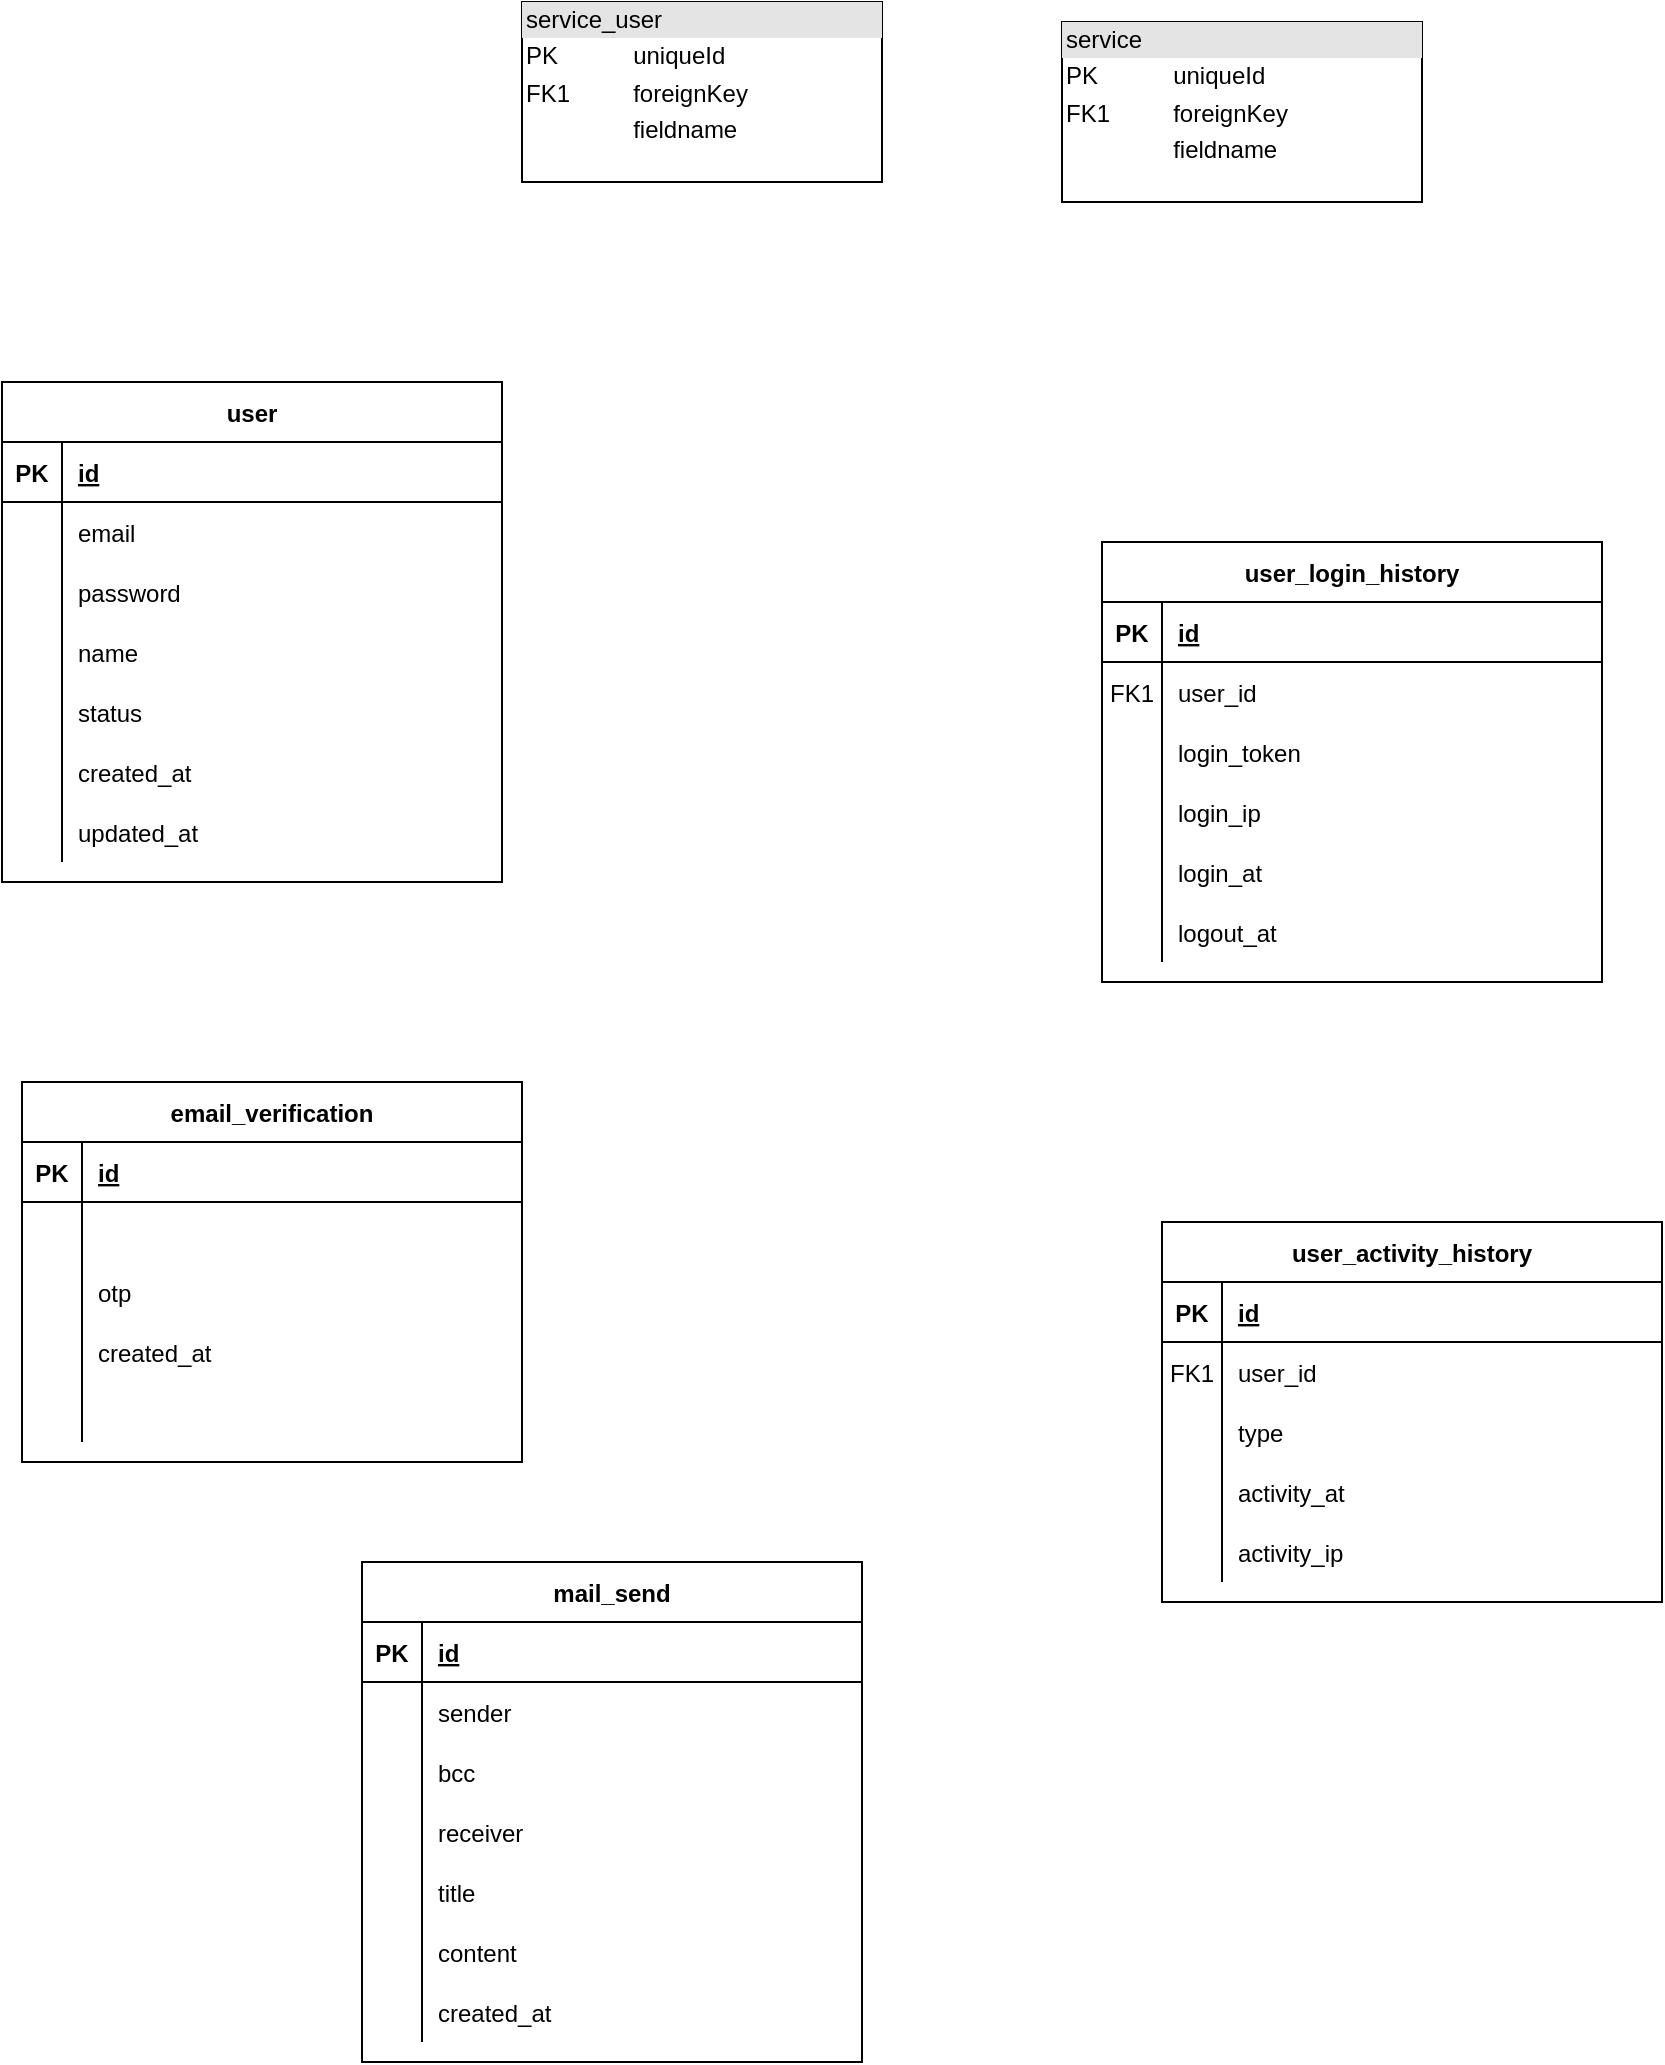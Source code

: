 <mxfile version="22.0.0" type="github">
  <diagram id="C5RBs43oDa-KdzZeNtuy" name="Page-1">
    <mxGraphModel dx="1907" dy="728" grid="1" gridSize="10" guides="1" tooltips="1" connect="1" arrows="1" fold="1" page="1" pageScale="1" pageWidth="827" pageHeight="1169" math="0" shadow="0">
      <root>
        <mxCell id="WIyWlLk6GJQsqaUBKTNV-0" />
        <mxCell id="WIyWlLk6GJQsqaUBKTNV-1" parent="WIyWlLk6GJQsqaUBKTNV-0" />
        <mxCell id="mwSjmwgrfJCPXMhgcnQE-2" value="&lt;div style=&quot;box-sizing:border-box;width:100%;background:#e4e4e4;padding:2px;&quot;&gt;service&lt;/div&gt;&lt;table style=&quot;width:100%;font-size:1em;&quot; cellpadding=&quot;2&quot; cellspacing=&quot;0&quot;&gt;&lt;tbody&gt;&lt;tr&gt;&lt;td&gt;PK&lt;/td&gt;&lt;td&gt;uniqueId&lt;/td&gt;&lt;/tr&gt;&lt;tr&gt;&lt;td&gt;FK1&lt;/td&gt;&lt;td&gt;foreignKey&lt;/td&gt;&lt;/tr&gt;&lt;tr&gt;&lt;td&gt;&lt;/td&gt;&lt;td&gt;fieldname&lt;/td&gt;&lt;/tr&gt;&lt;/tbody&gt;&lt;/table&gt;" style="verticalAlign=top;align=left;overflow=fill;html=1;whiteSpace=wrap;" vertex="1" parent="WIyWlLk6GJQsqaUBKTNV-1">
          <mxGeometry x="330" y="270" width="180" height="90" as="geometry" />
        </mxCell>
        <mxCell id="mwSjmwgrfJCPXMhgcnQE-3" value="&lt;div style=&quot;box-sizing:border-box;width:100%;background:#e4e4e4;padding:2px;&quot;&gt;service_user&lt;/div&gt;&lt;table style=&quot;width:100%;font-size:1em;&quot; cellpadding=&quot;2&quot; cellspacing=&quot;0&quot;&gt;&lt;tbody&gt;&lt;tr&gt;&lt;td&gt;PK&lt;/td&gt;&lt;td&gt;uniqueId&lt;/td&gt;&lt;/tr&gt;&lt;tr&gt;&lt;td&gt;FK1&lt;/td&gt;&lt;td&gt;foreignKey&lt;/td&gt;&lt;/tr&gt;&lt;tr&gt;&lt;td&gt;&lt;/td&gt;&lt;td&gt;fieldname&lt;/td&gt;&lt;/tr&gt;&lt;/tbody&gt;&lt;/table&gt;" style="verticalAlign=top;align=left;overflow=fill;html=1;whiteSpace=wrap;" vertex="1" parent="WIyWlLk6GJQsqaUBKTNV-1">
          <mxGeometry x="60" y="260" width="180" height="90" as="geometry" />
        </mxCell>
        <mxCell id="mwSjmwgrfJCPXMhgcnQE-69" value="user_login_history" style="shape=table;startSize=30;container=1;collapsible=1;childLayout=tableLayout;fixedRows=1;rowLines=0;fontStyle=1;align=center;resizeLast=1;" vertex="1" parent="WIyWlLk6GJQsqaUBKTNV-1">
          <mxGeometry x="350" y="530" width="250" height="220" as="geometry" />
        </mxCell>
        <mxCell id="mwSjmwgrfJCPXMhgcnQE-70" value="" style="shape=partialRectangle;collapsible=0;dropTarget=0;pointerEvents=0;fillColor=none;points=[[0,0.5],[1,0.5]];portConstraint=eastwest;top=0;left=0;right=0;bottom=1;" vertex="1" parent="mwSjmwgrfJCPXMhgcnQE-69">
          <mxGeometry y="30" width="250" height="30" as="geometry" />
        </mxCell>
        <mxCell id="mwSjmwgrfJCPXMhgcnQE-71" value="PK" style="shape=partialRectangle;overflow=hidden;connectable=0;fillColor=none;top=0;left=0;bottom=0;right=0;fontStyle=1;" vertex="1" parent="mwSjmwgrfJCPXMhgcnQE-70">
          <mxGeometry width="30" height="30" as="geometry">
            <mxRectangle width="30" height="30" as="alternateBounds" />
          </mxGeometry>
        </mxCell>
        <mxCell id="mwSjmwgrfJCPXMhgcnQE-72" value="id" style="shape=partialRectangle;overflow=hidden;connectable=0;fillColor=none;top=0;left=0;bottom=0;right=0;align=left;spacingLeft=6;fontStyle=5;" vertex="1" parent="mwSjmwgrfJCPXMhgcnQE-70">
          <mxGeometry x="30" width="220" height="30" as="geometry">
            <mxRectangle width="220" height="30" as="alternateBounds" />
          </mxGeometry>
        </mxCell>
        <mxCell id="mwSjmwgrfJCPXMhgcnQE-73" value="" style="shape=partialRectangle;collapsible=0;dropTarget=0;pointerEvents=0;fillColor=none;points=[[0,0.5],[1,0.5]];portConstraint=eastwest;top=0;left=0;right=0;bottom=0;" vertex="1" parent="mwSjmwgrfJCPXMhgcnQE-69">
          <mxGeometry y="60" width="250" height="30" as="geometry" />
        </mxCell>
        <mxCell id="mwSjmwgrfJCPXMhgcnQE-74" value="FK1" style="shape=partialRectangle;overflow=hidden;connectable=0;fillColor=none;top=0;left=0;bottom=0;right=0;" vertex="1" parent="mwSjmwgrfJCPXMhgcnQE-73">
          <mxGeometry width="30" height="30" as="geometry">
            <mxRectangle width="30" height="30" as="alternateBounds" />
          </mxGeometry>
        </mxCell>
        <mxCell id="mwSjmwgrfJCPXMhgcnQE-75" value="user_id" style="shape=partialRectangle;overflow=hidden;connectable=0;fillColor=none;top=0;left=0;bottom=0;right=0;align=left;spacingLeft=6;" vertex="1" parent="mwSjmwgrfJCPXMhgcnQE-73">
          <mxGeometry x="30" width="220" height="30" as="geometry">
            <mxRectangle width="220" height="30" as="alternateBounds" />
          </mxGeometry>
        </mxCell>
        <mxCell id="mwSjmwgrfJCPXMhgcnQE-76" value="" style="shape=partialRectangle;collapsible=0;dropTarget=0;pointerEvents=0;fillColor=none;points=[[0,0.5],[1,0.5]];portConstraint=eastwest;top=0;left=0;right=0;bottom=0;" vertex="1" parent="mwSjmwgrfJCPXMhgcnQE-69">
          <mxGeometry y="90" width="250" height="30" as="geometry" />
        </mxCell>
        <mxCell id="mwSjmwgrfJCPXMhgcnQE-77" value="" style="shape=partialRectangle;overflow=hidden;connectable=0;fillColor=none;top=0;left=0;bottom=0;right=0;" vertex="1" parent="mwSjmwgrfJCPXMhgcnQE-76">
          <mxGeometry width="30" height="30" as="geometry">
            <mxRectangle width="30" height="30" as="alternateBounds" />
          </mxGeometry>
        </mxCell>
        <mxCell id="mwSjmwgrfJCPXMhgcnQE-78" value="login_token" style="shape=partialRectangle;overflow=hidden;connectable=0;fillColor=none;top=0;left=0;bottom=0;right=0;align=left;spacingLeft=6;" vertex="1" parent="mwSjmwgrfJCPXMhgcnQE-76">
          <mxGeometry x="30" width="220" height="30" as="geometry">
            <mxRectangle width="220" height="30" as="alternateBounds" />
          </mxGeometry>
        </mxCell>
        <mxCell id="mwSjmwgrfJCPXMhgcnQE-128" value="" style="shape=partialRectangle;collapsible=0;dropTarget=0;pointerEvents=0;fillColor=none;points=[[0,0.5],[1,0.5]];portConstraint=eastwest;top=0;left=0;right=0;bottom=0;" vertex="1" parent="mwSjmwgrfJCPXMhgcnQE-69">
          <mxGeometry y="120" width="250" height="30" as="geometry" />
        </mxCell>
        <mxCell id="mwSjmwgrfJCPXMhgcnQE-129" value="" style="shape=partialRectangle;overflow=hidden;connectable=0;fillColor=none;top=0;left=0;bottom=0;right=0;" vertex="1" parent="mwSjmwgrfJCPXMhgcnQE-128">
          <mxGeometry width="30" height="30" as="geometry">
            <mxRectangle width="30" height="30" as="alternateBounds" />
          </mxGeometry>
        </mxCell>
        <mxCell id="mwSjmwgrfJCPXMhgcnQE-130" value="login_ip" style="shape=partialRectangle;overflow=hidden;connectable=0;fillColor=none;top=0;left=0;bottom=0;right=0;align=left;spacingLeft=6;" vertex="1" parent="mwSjmwgrfJCPXMhgcnQE-128">
          <mxGeometry x="30" width="220" height="30" as="geometry">
            <mxRectangle width="220" height="30" as="alternateBounds" />
          </mxGeometry>
        </mxCell>
        <mxCell id="mwSjmwgrfJCPXMhgcnQE-134" value="" style="shape=partialRectangle;collapsible=0;dropTarget=0;pointerEvents=0;fillColor=none;points=[[0,0.5],[1,0.5]];portConstraint=eastwest;top=0;left=0;right=0;bottom=0;" vertex="1" parent="mwSjmwgrfJCPXMhgcnQE-69">
          <mxGeometry y="150" width="250" height="30" as="geometry" />
        </mxCell>
        <mxCell id="mwSjmwgrfJCPXMhgcnQE-135" value="" style="shape=partialRectangle;overflow=hidden;connectable=0;fillColor=none;top=0;left=0;bottom=0;right=0;" vertex="1" parent="mwSjmwgrfJCPXMhgcnQE-134">
          <mxGeometry width="30" height="30" as="geometry">
            <mxRectangle width="30" height="30" as="alternateBounds" />
          </mxGeometry>
        </mxCell>
        <mxCell id="mwSjmwgrfJCPXMhgcnQE-136" value="login_at" style="shape=partialRectangle;overflow=hidden;connectable=0;fillColor=none;top=0;left=0;bottom=0;right=0;align=left;spacingLeft=6;" vertex="1" parent="mwSjmwgrfJCPXMhgcnQE-134">
          <mxGeometry x="30" width="220" height="30" as="geometry">
            <mxRectangle width="220" height="30" as="alternateBounds" />
          </mxGeometry>
        </mxCell>
        <mxCell id="mwSjmwgrfJCPXMhgcnQE-137" value="" style="shape=partialRectangle;collapsible=0;dropTarget=0;pointerEvents=0;fillColor=none;points=[[0,0.5],[1,0.5]];portConstraint=eastwest;top=0;left=0;right=0;bottom=0;" vertex="1" parent="mwSjmwgrfJCPXMhgcnQE-69">
          <mxGeometry y="180" width="250" height="30" as="geometry" />
        </mxCell>
        <mxCell id="mwSjmwgrfJCPXMhgcnQE-138" value="" style="shape=partialRectangle;overflow=hidden;connectable=0;fillColor=none;top=0;left=0;bottom=0;right=0;" vertex="1" parent="mwSjmwgrfJCPXMhgcnQE-137">
          <mxGeometry width="30" height="30" as="geometry">
            <mxRectangle width="30" height="30" as="alternateBounds" />
          </mxGeometry>
        </mxCell>
        <mxCell id="mwSjmwgrfJCPXMhgcnQE-139" value="logout_at" style="shape=partialRectangle;overflow=hidden;connectable=0;fillColor=none;top=0;left=0;bottom=0;right=0;align=left;spacingLeft=6;" vertex="1" parent="mwSjmwgrfJCPXMhgcnQE-137">
          <mxGeometry x="30" width="220" height="30" as="geometry">
            <mxRectangle width="220" height="30" as="alternateBounds" />
          </mxGeometry>
        </mxCell>
        <mxCell id="mwSjmwgrfJCPXMhgcnQE-79" value="user_activity_history" style="shape=table;startSize=30;container=1;collapsible=1;childLayout=tableLayout;fixedRows=1;rowLines=0;fontStyle=1;align=center;resizeLast=1;" vertex="1" parent="WIyWlLk6GJQsqaUBKTNV-1">
          <mxGeometry x="380" y="870" width="250" height="190" as="geometry" />
        </mxCell>
        <mxCell id="mwSjmwgrfJCPXMhgcnQE-80" value="" style="shape=partialRectangle;collapsible=0;dropTarget=0;pointerEvents=0;fillColor=none;points=[[0,0.5],[1,0.5]];portConstraint=eastwest;top=0;left=0;right=0;bottom=1;" vertex="1" parent="mwSjmwgrfJCPXMhgcnQE-79">
          <mxGeometry y="30" width="250" height="30" as="geometry" />
        </mxCell>
        <mxCell id="mwSjmwgrfJCPXMhgcnQE-81" value="PK" style="shape=partialRectangle;overflow=hidden;connectable=0;fillColor=none;top=0;left=0;bottom=0;right=0;fontStyle=1;" vertex="1" parent="mwSjmwgrfJCPXMhgcnQE-80">
          <mxGeometry width="30" height="30" as="geometry">
            <mxRectangle width="30" height="30" as="alternateBounds" />
          </mxGeometry>
        </mxCell>
        <mxCell id="mwSjmwgrfJCPXMhgcnQE-82" value="id" style="shape=partialRectangle;overflow=hidden;connectable=0;fillColor=none;top=0;left=0;bottom=0;right=0;align=left;spacingLeft=6;fontStyle=5;" vertex="1" parent="mwSjmwgrfJCPXMhgcnQE-80">
          <mxGeometry x="30" width="220" height="30" as="geometry">
            <mxRectangle width="220" height="30" as="alternateBounds" />
          </mxGeometry>
        </mxCell>
        <mxCell id="mwSjmwgrfJCPXMhgcnQE-83" value="" style="shape=partialRectangle;collapsible=0;dropTarget=0;pointerEvents=0;fillColor=none;points=[[0,0.5],[1,0.5]];portConstraint=eastwest;top=0;left=0;right=0;bottom=0;" vertex="1" parent="mwSjmwgrfJCPXMhgcnQE-79">
          <mxGeometry y="60" width="250" height="30" as="geometry" />
        </mxCell>
        <mxCell id="mwSjmwgrfJCPXMhgcnQE-84" value="FK1" style="shape=partialRectangle;overflow=hidden;connectable=0;fillColor=none;top=0;left=0;bottom=0;right=0;" vertex="1" parent="mwSjmwgrfJCPXMhgcnQE-83">
          <mxGeometry width="30" height="30" as="geometry">
            <mxRectangle width="30" height="30" as="alternateBounds" />
          </mxGeometry>
        </mxCell>
        <mxCell id="mwSjmwgrfJCPXMhgcnQE-85" value="user_id" style="shape=partialRectangle;overflow=hidden;connectable=0;fillColor=none;top=0;left=0;bottom=0;right=0;align=left;spacingLeft=6;" vertex="1" parent="mwSjmwgrfJCPXMhgcnQE-83">
          <mxGeometry x="30" width="220" height="30" as="geometry">
            <mxRectangle width="220" height="30" as="alternateBounds" />
          </mxGeometry>
        </mxCell>
        <mxCell id="mwSjmwgrfJCPXMhgcnQE-86" value="" style="shape=partialRectangle;collapsible=0;dropTarget=0;pointerEvents=0;fillColor=none;points=[[0,0.5],[1,0.5]];portConstraint=eastwest;top=0;left=0;right=0;bottom=0;" vertex="1" parent="mwSjmwgrfJCPXMhgcnQE-79">
          <mxGeometry y="90" width="250" height="30" as="geometry" />
        </mxCell>
        <mxCell id="mwSjmwgrfJCPXMhgcnQE-87" value="" style="shape=partialRectangle;overflow=hidden;connectable=0;fillColor=none;top=0;left=0;bottom=0;right=0;" vertex="1" parent="mwSjmwgrfJCPXMhgcnQE-86">
          <mxGeometry width="30" height="30" as="geometry">
            <mxRectangle width="30" height="30" as="alternateBounds" />
          </mxGeometry>
        </mxCell>
        <mxCell id="mwSjmwgrfJCPXMhgcnQE-88" value="type" style="shape=partialRectangle;overflow=hidden;connectable=0;fillColor=none;top=0;left=0;bottom=0;right=0;align=left;spacingLeft=6;" vertex="1" parent="mwSjmwgrfJCPXMhgcnQE-86">
          <mxGeometry x="30" width="220" height="30" as="geometry">
            <mxRectangle width="220" height="30" as="alternateBounds" />
          </mxGeometry>
        </mxCell>
        <mxCell id="mwSjmwgrfJCPXMhgcnQE-140" value="" style="shape=partialRectangle;collapsible=0;dropTarget=0;pointerEvents=0;fillColor=none;points=[[0,0.5],[1,0.5]];portConstraint=eastwest;top=0;left=0;right=0;bottom=0;" vertex="1" parent="mwSjmwgrfJCPXMhgcnQE-79">
          <mxGeometry y="120" width="250" height="30" as="geometry" />
        </mxCell>
        <mxCell id="mwSjmwgrfJCPXMhgcnQE-141" value="" style="shape=partialRectangle;overflow=hidden;connectable=0;fillColor=none;top=0;left=0;bottom=0;right=0;" vertex="1" parent="mwSjmwgrfJCPXMhgcnQE-140">
          <mxGeometry width="30" height="30" as="geometry">
            <mxRectangle width="30" height="30" as="alternateBounds" />
          </mxGeometry>
        </mxCell>
        <mxCell id="mwSjmwgrfJCPXMhgcnQE-142" value="activity_at" style="shape=partialRectangle;overflow=hidden;connectable=0;fillColor=none;top=0;left=0;bottom=0;right=0;align=left;spacingLeft=6;" vertex="1" parent="mwSjmwgrfJCPXMhgcnQE-140">
          <mxGeometry x="30" width="220" height="30" as="geometry">
            <mxRectangle width="220" height="30" as="alternateBounds" />
          </mxGeometry>
        </mxCell>
        <mxCell id="mwSjmwgrfJCPXMhgcnQE-143" value="" style="shape=partialRectangle;collapsible=0;dropTarget=0;pointerEvents=0;fillColor=none;points=[[0,0.5],[1,0.5]];portConstraint=eastwest;top=0;left=0;right=0;bottom=0;" vertex="1" parent="mwSjmwgrfJCPXMhgcnQE-79">
          <mxGeometry y="150" width="250" height="30" as="geometry" />
        </mxCell>
        <mxCell id="mwSjmwgrfJCPXMhgcnQE-144" value="" style="shape=partialRectangle;overflow=hidden;connectable=0;fillColor=none;top=0;left=0;bottom=0;right=0;" vertex="1" parent="mwSjmwgrfJCPXMhgcnQE-143">
          <mxGeometry width="30" height="30" as="geometry">
            <mxRectangle width="30" height="30" as="alternateBounds" />
          </mxGeometry>
        </mxCell>
        <mxCell id="mwSjmwgrfJCPXMhgcnQE-145" value="activity_ip" style="shape=partialRectangle;overflow=hidden;connectable=0;fillColor=none;top=0;left=0;bottom=0;right=0;align=left;spacingLeft=6;" vertex="1" parent="mwSjmwgrfJCPXMhgcnQE-143">
          <mxGeometry x="30" width="220" height="30" as="geometry">
            <mxRectangle width="220" height="30" as="alternateBounds" />
          </mxGeometry>
        </mxCell>
        <mxCell id="mwSjmwgrfJCPXMhgcnQE-89" value="user" style="shape=table;startSize=30;container=1;collapsible=1;childLayout=tableLayout;fixedRows=1;rowLines=0;fontStyle=1;align=center;resizeLast=1;" vertex="1" parent="WIyWlLk6GJQsqaUBKTNV-1">
          <mxGeometry x="-200" y="450" width="250" height="250" as="geometry" />
        </mxCell>
        <mxCell id="mwSjmwgrfJCPXMhgcnQE-90" value="" style="shape=partialRectangle;collapsible=0;dropTarget=0;pointerEvents=0;fillColor=none;points=[[0,0.5],[1,0.5]];portConstraint=eastwest;top=0;left=0;right=0;bottom=1;" vertex="1" parent="mwSjmwgrfJCPXMhgcnQE-89">
          <mxGeometry y="30" width="250" height="30" as="geometry" />
        </mxCell>
        <mxCell id="mwSjmwgrfJCPXMhgcnQE-91" value="PK" style="shape=partialRectangle;overflow=hidden;connectable=0;fillColor=none;top=0;left=0;bottom=0;right=0;fontStyle=1;" vertex="1" parent="mwSjmwgrfJCPXMhgcnQE-90">
          <mxGeometry width="30" height="30" as="geometry">
            <mxRectangle width="30" height="30" as="alternateBounds" />
          </mxGeometry>
        </mxCell>
        <mxCell id="mwSjmwgrfJCPXMhgcnQE-92" value="id" style="shape=partialRectangle;overflow=hidden;connectable=0;fillColor=none;top=0;left=0;bottom=0;right=0;align=left;spacingLeft=6;fontStyle=5;" vertex="1" parent="mwSjmwgrfJCPXMhgcnQE-90">
          <mxGeometry x="30" width="220" height="30" as="geometry">
            <mxRectangle width="220" height="30" as="alternateBounds" />
          </mxGeometry>
        </mxCell>
        <mxCell id="mwSjmwgrfJCPXMhgcnQE-93" value="" style="shape=partialRectangle;collapsible=0;dropTarget=0;pointerEvents=0;fillColor=none;points=[[0,0.5],[1,0.5]];portConstraint=eastwest;top=0;left=0;right=0;bottom=0;" vertex="1" parent="mwSjmwgrfJCPXMhgcnQE-89">
          <mxGeometry y="60" width="250" height="30" as="geometry" />
        </mxCell>
        <mxCell id="mwSjmwgrfJCPXMhgcnQE-94" value="" style="shape=partialRectangle;overflow=hidden;connectable=0;fillColor=none;top=0;left=0;bottom=0;right=0;" vertex="1" parent="mwSjmwgrfJCPXMhgcnQE-93">
          <mxGeometry width="30" height="30" as="geometry">
            <mxRectangle width="30" height="30" as="alternateBounds" />
          </mxGeometry>
        </mxCell>
        <mxCell id="mwSjmwgrfJCPXMhgcnQE-95" value="email" style="shape=partialRectangle;overflow=hidden;connectable=0;fillColor=none;top=0;left=0;bottom=0;right=0;align=left;spacingLeft=6;" vertex="1" parent="mwSjmwgrfJCPXMhgcnQE-93">
          <mxGeometry x="30" width="220" height="30" as="geometry">
            <mxRectangle width="220" height="30" as="alternateBounds" />
          </mxGeometry>
        </mxCell>
        <mxCell id="mwSjmwgrfJCPXMhgcnQE-96" value="" style="shape=partialRectangle;collapsible=0;dropTarget=0;pointerEvents=0;fillColor=none;points=[[0,0.5],[1,0.5]];portConstraint=eastwest;top=0;left=0;right=0;bottom=0;" vertex="1" parent="mwSjmwgrfJCPXMhgcnQE-89">
          <mxGeometry y="90" width="250" height="30" as="geometry" />
        </mxCell>
        <mxCell id="mwSjmwgrfJCPXMhgcnQE-97" value="" style="shape=partialRectangle;overflow=hidden;connectable=0;fillColor=none;top=0;left=0;bottom=0;right=0;" vertex="1" parent="mwSjmwgrfJCPXMhgcnQE-96">
          <mxGeometry width="30" height="30" as="geometry">
            <mxRectangle width="30" height="30" as="alternateBounds" />
          </mxGeometry>
        </mxCell>
        <mxCell id="mwSjmwgrfJCPXMhgcnQE-98" value="password" style="shape=partialRectangle;overflow=hidden;connectable=0;fillColor=none;top=0;left=0;bottom=0;right=0;align=left;spacingLeft=6;" vertex="1" parent="mwSjmwgrfJCPXMhgcnQE-96">
          <mxGeometry x="30" width="220" height="30" as="geometry">
            <mxRectangle width="220" height="30" as="alternateBounds" />
          </mxGeometry>
        </mxCell>
        <mxCell id="mwSjmwgrfJCPXMhgcnQE-99" value="" style="shape=partialRectangle;collapsible=0;dropTarget=0;pointerEvents=0;fillColor=none;points=[[0,0.5],[1,0.5]];portConstraint=eastwest;top=0;left=0;right=0;bottom=0;" vertex="1" parent="mwSjmwgrfJCPXMhgcnQE-89">
          <mxGeometry y="120" width="250" height="30" as="geometry" />
        </mxCell>
        <mxCell id="mwSjmwgrfJCPXMhgcnQE-100" value="" style="shape=partialRectangle;overflow=hidden;connectable=0;fillColor=none;top=0;left=0;bottom=0;right=0;" vertex="1" parent="mwSjmwgrfJCPXMhgcnQE-99">
          <mxGeometry width="30" height="30" as="geometry">
            <mxRectangle width="30" height="30" as="alternateBounds" />
          </mxGeometry>
        </mxCell>
        <mxCell id="mwSjmwgrfJCPXMhgcnQE-101" value="name" style="shape=partialRectangle;overflow=hidden;connectable=0;fillColor=none;top=0;left=0;bottom=0;right=0;align=left;spacingLeft=6;" vertex="1" parent="mwSjmwgrfJCPXMhgcnQE-99">
          <mxGeometry x="30" width="220" height="30" as="geometry">
            <mxRectangle width="220" height="30" as="alternateBounds" />
          </mxGeometry>
        </mxCell>
        <mxCell id="mwSjmwgrfJCPXMhgcnQE-103" value="" style="shape=partialRectangle;collapsible=0;dropTarget=0;pointerEvents=0;fillColor=none;points=[[0,0.5],[1,0.5]];portConstraint=eastwest;top=0;left=0;right=0;bottom=0;" vertex="1" parent="mwSjmwgrfJCPXMhgcnQE-89">
          <mxGeometry y="150" width="250" height="30" as="geometry" />
        </mxCell>
        <mxCell id="mwSjmwgrfJCPXMhgcnQE-104" value="" style="shape=partialRectangle;overflow=hidden;connectable=0;fillColor=none;top=0;left=0;bottom=0;right=0;" vertex="1" parent="mwSjmwgrfJCPXMhgcnQE-103">
          <mxGeometry width="30" height="30" as="geometry">
            <mxRectangle width="30" height="30" as="alternateBounds" />
          </mxGeometry>
        </mxCell>
        <mxCell id="mwSjmwgrfJCPXMhgcnQE-105" value="status" style="shape=partialRectangle;overflow=hidden;connectable=0;fillColor=none;top=0;left=0;bottom=0;right=0;align=left;spacingLeft=6;" vertex="1" parent="mwSjmwgrfJCPXMhgcnQE-103">
          <mxGeometry x="30" width="220" height="30" as="geometry">
            <mxRectangle width="220" height="30" as="alternateBounds" />
          </mxGeometry>
        </mxCell>
        <mxCell id="mwSjmwgrfJCPXMhgcnQE-122" value="" style="shape=partialRectangle;collapsible=0;dropTarget=0;pointerEvents=0;fillColor=none;points=[[0,0.5],[1,0.5]];portConstraint=eastwest;top=0;left=0;right=0;bottom=0;" vertex="1" parent="mwSjmwgrfJCPXMhgcnQE-89">
          <mxGeometry y="180" width="250" height="30" as="geometry" />
        </mxCell>
        <mxCell id="mwSjmwgrfJCPXMhgcnQE-123" value="" style="shape=partialRectangle;overflow=hidden;connectable=0;fillColor=none;top=0;left=0;bottom=0;right=0;" vertex="1" parent="mwSjmwgrfJCPXMhgcnQE-122">
          <mxGeometry width="30" height="30" as="geometry">
            <mxRectangle width="30" height="30" as="alternateBounds" />
          </mxGeometry>
        </mxCell>
        <mxCell id="mwSjmwgrfJCPXMhgcnQE-124" value="created_at" style="shape=partialRectangle;overflow=hidden;connectable=0;fillColor=none;top=0;left=0;bottom=0;right=0;align=left;spacingLeft=6;" vertex="1" parent="mwSjmwgrfJCPXMhgcnQE-122">
          <mxGeometry x="30" width="220" height="30" as="geometry">
            <mxRectangle width="220" height="30" as="alternateBounds" />
          </mxGeometry>
        </mxCell>
        <mxCell id="mwSjmwgrfJCPXMhgcnQE-125" value="" style="shape=partialRectangle;collapsible=0;dropTarget=0;pointerEvents=0;fillColor=none;points=[[0,0.5],[1,0.5]];portConstraint=eastwest;top=0;left=0;right=0;bottom=0;" vertex="1" parent="mwSjmwgrfJCPXMhgcnQE-89">
          <mxGeometry y="210" width="250" height="30" as="geometry" />
        </mxCell>
        <mxCell id="mwSjmwgrfJCPXMhgcnQE-126" value="" style="shape=partialRectangle;overflow=hidden;connectable=0;fillColor=none;top=0;left=0;bottom=0;right=0;" vertex="1" parent="mwSjmwgrfJCPXMhgcnQE-125">
          <mxGeometry width="30" height="30" as="geometry">
            <mxRectangle width="30" height="30" as="alternateBounds" />
          </mxGeometry>
        </mxCell>
        <mxCell id="mwSjmwgrfJCPXMhgcnQE-127" value="updated_at" style="shape=partialRectangle;overflow=hidden;connectable=0;fillColor=none;top=0;left=0;bottom=0;right=0;align=left;spacingLeft=6;" vertex="1" parent="mwSjmwgrfJCPXMhgcnQE-125">
          <mxGeometry x="30" width="220" height="30" as="geometry">
            <mxRectangle width="220" height="30" as="alternateBounds" />
          </mxGeometry>
        </mxCell>
        <mxCell id="mwSjmwgrfJCPXMhgcnQE-162" value="email_verification" style="shape=table;startSize=30;container=1;collapsible=1;childLayout=tableLayout;fixedRows=1;rowLines=0;fontStyle=1;align=center;resizeLast=1;" vertex="1" parent="WIyWlLk6GJQsqaUBKTNV-1">
          <mxGeometry x="-190" y="800" width="250" height="190" as="geometry" />
        </mxCell>
        <mxCell id="mwSjmwgrfJCPXMhgcnQE-163" value="" style="shape=partialRectangle;collapsible=0;dropTarget=0;pointerEvents=0;fillColor=none;points=[[0,0.5],[1,0.5]];portConstraint=eastwest;top=0;left=0;right=0;bottom=1;" vertex="1" parent="mwSjmwgrfJCPXMhgcnQE-162">
          <mxGeometry y="30" width="250" height="30" as="geometry" />
        </mxCell>
        <mxCell id="mwSjmwgrfJCPXMhgcnQE-164" value="PK" style="shape=partialRectangle;overflow=hidden;connectable=0;fillColor=none;top=0;left=0;bottom=0;right=0;fontStyle=1;" vertex="1" parent="mwSjmwgrfJCPXMhgcnQE-163">
          <mxGeometry width="30" height="30" as="geometry">
            <mxRectangle width="30" height="30" as="alternateBounds" />
          </mxGeometry>
        </mxCell>
        <mxCell id="mwSjmwgrfJCPXMhgcnQE-165" value="id" style="shape=partialRectangle;overflow=hidden;connectable=0;fillColor=none;top=0;left=0;bottom=0;right=0;align=left;spacingLeft=6;fontStyle=5;" vertex="1" parent="mwSjmwgrfJCPXMhgcnQE-163">
          <mxGeometry x="30" width="220" height="30" as="geometry">
            <mxRectangle width="220" height="30" as="alternateBounds" />
          </mxGeometry>
        </mxCell>
        <mxCell id="mwSjmwgrfJCPXMhgcnQE-166" value="" style="shape=partialRectangle;collapsible=0;dropTarget=0;pointerEvents=0;fillColor=none;points=[[0,0.5],[1,0.5]];portConstraint=eastwest;top=0;left=0;right=0;bottom=0;" vertex="1" parent="mwSjmwgrfJCPXMhgcnQE-162">
          <mxGeometry y="60" width="250" height="30" as="geometry" />
        </mxCell>
        <mxCell id="mwSjmwgrfJCPXMhgcnQE-167" value="" style="shape=partialRectangle;overflow=hidden;connectable=0;fillColor=none;top=0;left=0;bottom=0;right=0;" vertex="1" parent="mwSjmwgrfJCPXMhgcnQE-166">
          <mxGeometry width="30" height="30" as="geometry">
            <mxRectangle width="30" height="30" as="alternateBounds" />
          </mxGeometry>
        </mxCell>
        <mxCell id="mwSjmwgrfJCPXMhgcnQE-168" value="" style="shape=partialRectangle;overflow=hidden;connectable=0;fillColor=none;top=0;left=0;bottom=0;right=0;align=left;spacingLeft=6;" vertex="1" parent="mwSjmwgrfJCPXMhgcnQE-166">
          <mxGeometry x="30" width="220" height="30" as="geometry">
            <mxRectangle width="220" height="30" as="alternateBounds" />
          </mxGeometry>
        </mxCell>
        <mxCell id="mwSjmwgrfJCPXMhgcnQE-169" value="" style="shape=partialRectangle;collapsible=0;dropTarget=0;pointerEvents=0;fillColor=none;points=[[0,0.5],[1,0.5]];portConstraint=eastwest;top=0;left=0;right=0;bottom=0;" vertex="1" parent="mwSjmwgrfJCPXMhgcnQE-162">
          <mxGeometry y="90" width="250" height="30" as="geometry" />
        </mxCell>
        <mxCell id="mwSjmwgrfJCPXMhgcnQE-170" value="" style="shape=partialRectangle;overflow=hidden;connectable=0;fillColor=none;top=0;left=0;bottom=0;right=0;" vertex="1" parent="mwSjmwgrfJCPXMhgcnQE-169">
          <mxGeometry width="30" height="30" as="geometry">
            <mxRectangle width="30" height="30" as="alternateBounds" />
          </mxGeometry>
        </mxCell>
        <mxCell id="mwSjmwgrfJCPXMhgcnQE-171" value="otp" style="shape=partialRectangle;overflow=hidden;connectable=0;fillColor=none;top=0;left=0;bottom=0;right=0;align=left;spacingLeft=6;" vertex="1" parent="mwSjmwgrfJCPXMhgcnQE-169">
          <mxGeometry x="30" width="220" height="30" as="geometry">
            <mxRectangle width="220" height="30" as="alternateBounds" />
          </mxGeometry>
        </mxCell>
        <mxCell id="mwSjmwgrfJCPXMhgcnQE-172" value="" style="shape=partialRectangle;collapsible=0;dropTarget=0;pointerEvents=0;fillColor=none;points=[[0,0.5],[1,0.5]];portConstraint=eastwest;top=0;left=0;right=0;bottom=0;" vertex="1" parent="mwSjmwgrfJCPXMhgcnQE-162">
          <mxGeometry y="120" width="250" height="30" as="geometry" />
        </mxCell>
        <mxCell id="mwSjmwgrfJCPXMhgcnQE-173" value="" style="shape=partialRectangle;overflow=hidden;connectable=0;fillColor=none;top=0;left=0;bottom=0;right=0;" vertex="1" parent="mwSjmwgrfJCPXMhgcnQE-172">
          <mxGeometry width="30" height="30" as="geometry">
            <mxRectangle width="30" height="30" as="alternateBounds" />
          </mxGeometry>
        </mxCell>
        <mxCell id="mwSjmwgrfJCPXMhgcnQE-174" value="created_at" style="shape=partialRectangle;overflow=hidden;connectable=0;fillColor=none;top=0;left=0;bottom=0;right=0;align=left;spacingLeft=6;" vertex="1" parent="mwSjmwgrfJCPXMhgcnQE-172">
          <mxGeometry x="30" width="220" height="30" as="geometry">
            <mxRectangle width="220" height="30" as="alternateBounds" />
          </mxGeometry>
        </mxCell>
        <mxCell id="mwSjmwgrfJCPXMhgcnQE-175" value="" style="shape=partialRectangle;collapsible=0;dropTarget=0;pointerEvents=0;fillColor=none;points=[[0,0.5],[1,0.5]];portConstraint=eastwest;top=0;left=0;right=0;bottom=0;" vertex="1" parent="mwSjmwgrfJCPXMhgcnQE-162">
          <mxGeometry y="150" width="250" height="30" as="geometry" />
        </mxCell>
        <mxCell id="mwSjmwgrfJCPXMhgcnQE-176" value="" style="shape=partialRectangle;overflow=hidden;connectable=0;fillColor=none;top=0;left=0;bottom=0;right=0;" vertex="1" parent="mwSjmwgrfJCPXMhgcnQE-175">
          <mxGeometry width="30" height="30" as="geometry">
            <mxRectangle width="30" height="30" as="alternateBounds" />
          </mxGeometry>
        </mxCell>
        <mxCell id="mwSjmwgrfJCPXMhgcnQE-177" value="" style="shape=partialRectangle;overflow=hidden;connectable=0;fillColor=none;top=0;left=0;bottom=0;right=0;align=left;spacingLeft=6;" vertex="1" parent="mwSjmwgrfJCPXMhgcnQE-175">
          <mxGeometry x="30" width="220" height="30" as="geometry">
            <mxRectangle width="220" height="30" as="alternateBounds" />
          </mxGeometry>
        </mxCell>
        <mxCell id="mwSjmwgrfJCPXMhgcnQE-178" value="mail_send" style="shape=table;startSize=30;container=1;collapsible=1;childLayout=tableLayout;fixedRows=1;rowLines=0;fontStyle=1;align=center;resizeLast=1;" vertex="1" parent="WIyWlLk6GJQsqaUBKTNV-1">
          <mxGeometry x="-20" y="1040" width="250" height="250" as="geometry" />
        </mxCell>
        <mxCell id="mwSjmwgrfJCPXMhgcnQE-179" value="" style="shape=partialRectangle;collapsible=0;dropTarget=0;pointerEvents=0;fillColor=none;points=[[0,0.5],[1,0.5]];portConstraint=eastwest;top=0;left=0;right=0;bottom=1;" vertex="1" parent="mwSjmwgrfJCPXMhgcnQE-178">
          <mxGeometry y="30" width="250" height="30" as="geometry" />
        </mxCell>
        <mxCell id="mwSjmwgrfJCPXMhgcnQE-180" value="PK" style="shape=partialRectangle;overflow=hidden;connectable=0;fillColor=none;top=0;left=0;bottom=0;right=0;fontStyle=1;" vertex="1" parent="mwSjmwgrfJCPXMhgcnQE-179">
          <mxGeometry width="30" height="30" as="geometry">
            <mxRectangle width="30" height="30" as="alternateBounds" />
          </mxGeometry>
        </mxCell>
        <mxCell id="mwSjmwgrfJCPXMhgcnQE-181" value="id" style="shape=partialRectangle;overflow=hidden;connectable=0;fillColor=none;top=0;left=0;bottom=0;right=0;align=left;spacingLeft=6;fontStyle=5;" vertex="1" parent="mwSjmwgrfJCPXMhgcnQE-179">
          <mxGeometry x="30" width="220" height="30" as="geometry">
            <mxRectangle width="220" height="30" as="alternateBounds" />
          </mxGeometry>
        </mxCell>
        <mxCell id="mwSjmwgrfJCPXMhgcnQE-182" value="" style="shape=partialRectangle;collapsible=0;dropTarget=0;pointerEvents=0;fillColor=none;points=[[0,0.5],[1,0.5]];portConstraint=eastwest;top=0;left=0;right=0;bottom=0;" vertex="1" parent="mwSjmwgrfJCPXMhgcnQE-178">
          <mxGeometry y="60" width="250" height="30" as="geometry" />
        </mxCell>
        <mxCell id="mwSjmwgrfJCPXMhgcnQE-183" value="" style="shape=partialRectangle;overflow=hidden;connectable=0;fillColor=none;top=0;left=0;bottom=0;right=0;" vertex="1" parent="mwSjmwgrfJCPXMhgcnQE-182">
          <mxGeometry width="30" height="30" as="geometry">
            <mxRectangle width="30" height="30" as="alternateBounds" />
          </mxGeometry>
        </mxCell>
        <mxCell id="mwSjmwgrfJCPXMhgcnQE-184" value="sender" style="shape=partialRectangle;overflow=hidden;connectable=0;fillColor=none;top=0;left=0;bottom=0;right=0;align=left;spacingLeft=6;" vertex="1" parent="mwSjmwgrfJCPXMhgcnQE-182">
          <mxGeometry x="30" width="220" height="30" as="geometry">
            <mxRectangle width="220" height="30" as="alternateBounds" />
          </mxGeometry>
        </mxCell>
        <mxCell id="mwSjmwgrfJCPXMhgcnQE-185" value="" style="shape=partialRectangle;collapsible=0;dropTarget=0;pointerEvents=0;fillColor=none;points=[[0,0.5],[1,0.5]];portConstraint=eastwest;top=0;left=0;right=0;bottom=0;" vertex="1" parent="mwSjmwgrfJCPXMhgcnQE-178">
          <mxGeometry y="90" width="250" height="30" as="geometry" />
        </mxCell>
        <mxCell id="mwSjmwgrfJCPXMhgcnQE-186" value="" style="shape=partialRectangle;overflow=hidden;connectable=0;fillColor=none;top=0;left=0;bottom=0;right=0;" vertex="1" parent="mwSjmwgrfJCPXMhgcnQE-185">
          <mxGeometry width="30" height="30" as="geometry">
            <mxRectangle width="30" height="30" as="alternateBounds" />
          </mxGeometry>
        </mxCell>
        <mxCell id="mwSjmwgrfJCPXMhgcnQE-187" value="bcc" style="shape=partialRectangle;overflow=hidden;connectable=0;fillColor=none;top=0;left=0;bottom=0;right=0;align=left;spacingLeft=6;" vertex="1" parent="mwSjmwgrfJCPXMhgcnQE-185">
          <mxGeometry x="30" width="220" height="30" as="geometry">
            <mxRectangle width="220" height="30" as="alternateBounds" />
          </mxGeometry>
        </mxCell>
        <mxCell id="mwSjmwgrfJCPXMhgcnQE-188" value="" style="shape=partialRectangle;collapsible=0;dropTarget=0;pointerEvents=0;fillColor=none;points=[[0,0.5],[1,0.5]];portConstraint=eastwest;top=0;left=0;right=0;bottom=0;" vertex="1" parent="mwSjmwgrfJCPXMhgcnQE-178">
          <mxGeometry y="120" width="250" height="30" as="geometry" />
        </mxCell>
        <mxCell id="mwSjmwgrfJCPXMhgcnQE-189" value="" style="shape=partialRectangle;overflow=hidden;connectable=0;fillColor=none;top=0;left=0;bottom=0;right=0;" vertex="1" parent="mwSjmwgrfJCPXMhgcnQE-188">
          <mxGeometry width="30" height="30" as="geometry">
            <mxRectangle width="30" height="30" as="alternateBounds" />
          </mxGeometry>
        </mxCell>
        <mxCell id="mwSjmwgrfJCPXMhgcnQE-190" value="receiver" style="shape=partialRectangle;overflow=hidden;connectable=0;fillColor=none;top=0;left=0;bottom=0;right=0;align=left;spacingLeft=6;" vertex="1" parent="mwSjmwgrfJCPXMhgcnQE-188">
          <mxGeometry x="30" width="220" height="30" as="geometry">
            <mxRectangle width="220" height="30" as="alternateBounds" />
          </mxGeometry>
        </mxCell>
        <mxCell id="mwSjmwgrfJCPXMhgcnQE-191" value="" style="shape=partialRectangle;collapsible=0;dropTarget=0;pointerEvents=0;fillColor=none;points=[[0,0.5],[1,0.5]];portConstraint=eastwest;top=0;left=0;right=0;bottom=0;" vertex="1" parent="mwSjmwgrfJCPXMhgcnQE-178">
          <mxGeometry y="150" width="250" height="30" as="geometry" />
        </mxCell>
        <mxCell id="mwSjmwgrfJCPXMhgcnQE-192" value="" style="shape=partialRectangle;overflow=hidden;connectable=0;fillColor=none;top=0;left=0;bottom=0;right=0;" vertex="1" parent="mwSjmwgrfJCPXMhgcnQE-191">
          <mxGeometry width="30" height="30" as="geometry">
            <mxRectangle width="30" height="30" as="alternateBounds" />
          </mxGeometry>
        </mxCell>
        <mxCell id="mwSjmwgrfJCPXMhgcnQE-193" value="title" style="shape=partialRectangle;overflow=hidden;connectable=0;fillColor=none;top=0;left=0;bottom=0;right=0;align=left;spacingLeft=6;" vertex="1" parent="mwSjmwgrfJCPXMhgcnQE-191">
          <mxGeometry x="30" width="220" height="30" as="geometry">
            <mxRectangle width="220" height="30" as="alternateBounds" />
          </mxGeometry>
        </mxCell>
        <mxCell id="mwSjmwgrfJCPXMhgcnQE-194" value="" style="shape=partialRectangle;collapsible=0;dropTarget=0;pointerEvents=0;fillColor=none;points=[[0,0.5],[1,0.5]];portConstraint=eastwest;top=0;left=0;right=0;bottom=0;" vertex="1" parent="mwSjmwgrfJCPXMhgcnQE-178">
          <mxGeometry y="180" width="250" height="30" as="geometry" />
        </mxCell>
        <mxCell id="mwSjmwgrfJCPXMhgcnQE-195" value="" style="shape=partialRectangle;overflow=hidden;connectable=0;fillColor=none;top=0;left=0;bottom=0;right=0;" vertex="1" parent="mwSjmwgrfJCPXMhgcnQE-194">
          <mxGeometry width="30" height="30" as="geometry">
            <mxRectangle width="30" height="30" as="alternateBounds" />
          </mxGeometry>
        </mxCell>
        <mxCell id="mwSjmwgrfJCPXMhgcnQE-196" value="content" style="shape=partialRectangle;overflow=hidden;connectable=0;fillColor=none;top=0;left=0;bottom=0;right=0;align=left;spacingLeft=6;" vertex="1" parent="mwSjmwgrfJCPXMhgcnQE-194">
          <mxGeometry x="30" width="220" height="30" as="geometry">
            <mxRectangle width="220" height="30" as="alternateBounds" />
          </mxGeometry>
        </mxCell>
        <mxCell id="mwSjmwgrfJCPXMhgcnQE-198" value="" style="shape=partialRectangle;collapsible=0;dropTarget=0;pointerEvents=0;fillColor=none;points=[[0,0.5],[1,0.5]];portConstraint=eastwest;top=0;left=0;right=0;bottom=0;" vertex="1" parent="mwSjmwgrfJCPXMhgcnQE-178">
          <mxGeometry y="210" width="250" height="30" as="geometry" />
        </mxCell>
        <mxCell id="mwSjmwgrfJCPXMhgcnQE-199" value="" style="shape=partialRectangle;overflow=hidden;connectable=0;fillColor=none;top=0;left=0;bottom=0;right=0;" vertex="1" parent="mwSjmwgrfJCPXMhgcnQE-198">
          <mxGeometry width="30" height="30" as="geometry">
            <mxRectangle width="30" height="30" as="alternateBounds" />
          </mxGeometry>
        </mxCell>
        <mxCell id="mwSjmwgrfJCPXMhgcnQE-200" value="created_at" style="shape=partialRectangle;overflow=hidden;connectable=0;fillColor=none;top=0;left=0;bottom=0;right=0;align=left;spacingLeft=6;" vertex="1" parent="mwSjmwgrfJCPXMhgcnQE-198">
          <mxGeometry x="30" width="220" height="30" as="geometry">
            <mxRectangle width="220" height="30" as="alternateBounds" />
          </mxGeometry>
        </mxCell>
      </root>
    </mxGraphModel>
  </diagram>
</mxfile>
